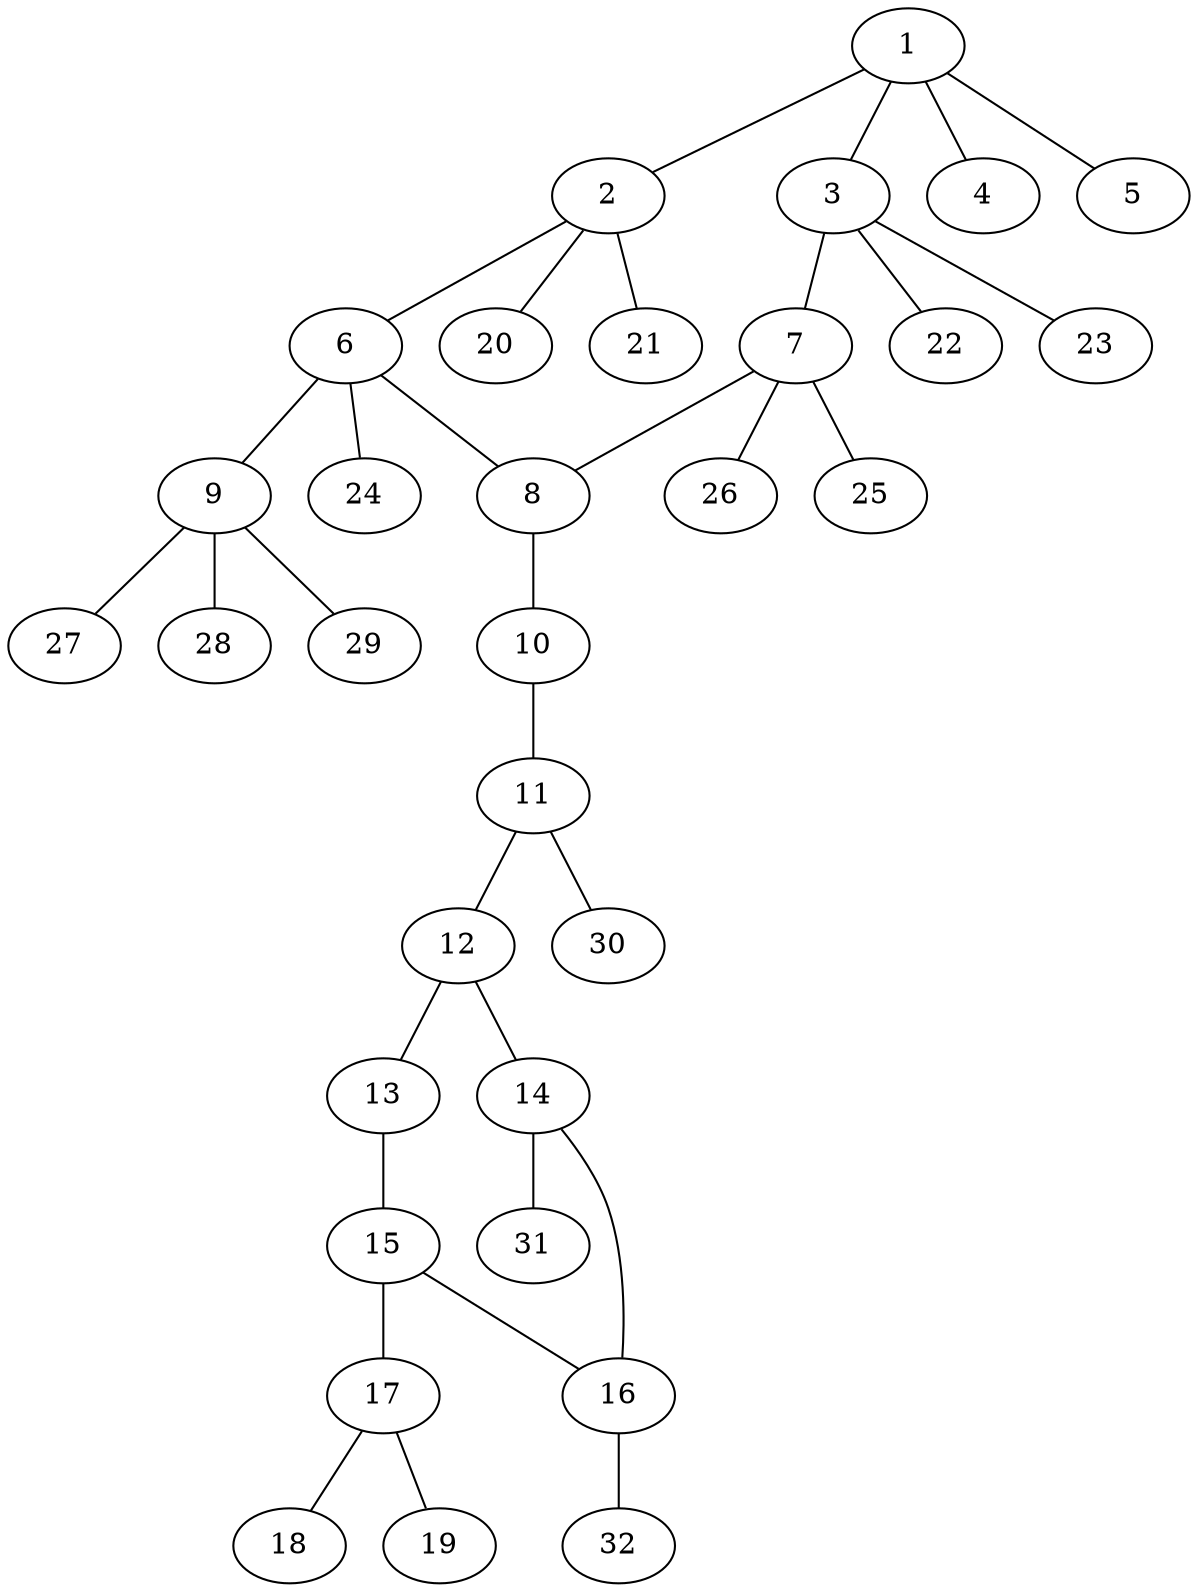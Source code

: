 graph molecule_2794 {
	1	 [chem=S];
	2	 [chem=C];
	1 -- 2	 [valence=1];
	3	 [chem=C];
	1 -- 3	 [valence=1];
	4	 [chem=O];
	1 -- 4	 [valence=2];
	5	 [chem=O];
	1 -- 5	 [valence=2];
	6	 [chem=C];
	2 -- 6	 [valence=1];
	20	 [chem=H];
	2 -- 20	 [valence=1];
	21	 [chem=H];
	2 -- 21	 [valence=1];
	7	 [chem=C];
	3 -- 7	 [valence=1];
	22	 [chem=H];
	3 -- 22	 [valence=1];
	23	 [chem=H];
	3 -- 23	 [valence=1];
	8	 [chem=N];
	6 -- 8	 [valence=1];
	9	 [chem=C];
	6 -- 9	 [valence=1];
	24	 [chem=H];
	6 -- 24	 [valence=1];
	7 -- 8	 [valence=1];
	25	 [chem=H];
	7 -- 25	 [valence=1];
	26	 [chem=H];
	7 -- 26	 [valence=1];
	10	 [chem=N];
	8 -- 10	 [valence=1];
	27	 [chem=H];
	9 -- 27	 [valence=1];
	28	 [chem=H];
	9 -- 28	 [valence=1];
	29	 [chem=H];
	9 -- 29	 [valence=1];
	11	 [chem=C];
	10 -- 11	 [valence=2];
	12	 [chem=C];
	11 -- 12	 [valence=1];
	30	 [chem=H];
	11 -- 30	 [valence=1];
	13	 [chem=O];
	12 -- 13	 [valence=1];
	14	 [chem=C];
	12 -- 14	 [valence=2];
	15	 [chem=C];
	13 -- 15	 [valence=1];
	16	 [chem=C];
	14 -- 16	 [valence=1];
	31	 [chem=H];
	14 -- 31	 [valence=1];
	15 -- 16	 [valence=2];
	17	 [chem=N];
	15 -- 17	 [valence=1];
	32	 [chem=H];
	16 -- 32	 [valence=1];
	18	 [chem=O];
	17 -- 18	 [valence=2];
	19	 [chem=O];
	17 -- 19	 [valence=1];
}
